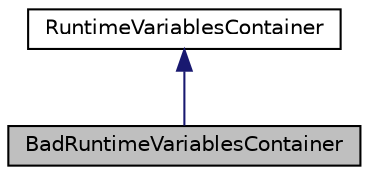 digraph "BadRuntimeVariablesContainer"
{
  edge [fontname="Helvetica",fontsize="10",labelfontname="Helvetica",labelfontsize="10"];
  node [fontname="Helvetica",fontsize="10",shape=record];
  Node1 [label="BadRuntimeVariablesContainer",height=0.2,width=0.4,color="black", fillcolor="grey75", style="filled", fontcolor="black"];
  Node2 -> Node1 [dir="back",color="midnightblue",fontsize="10",style="solid",fontname="Helvetica"];
  Node2 [label="RuntimeVariablesContainer",height=0.2,width=0.4,color="black", fillcolor="white", style="filled",URL="$d3/de0/class_runtime_variables_container.html",tooltip="Container for gd::Variable used at by games at runtime. "];
}
